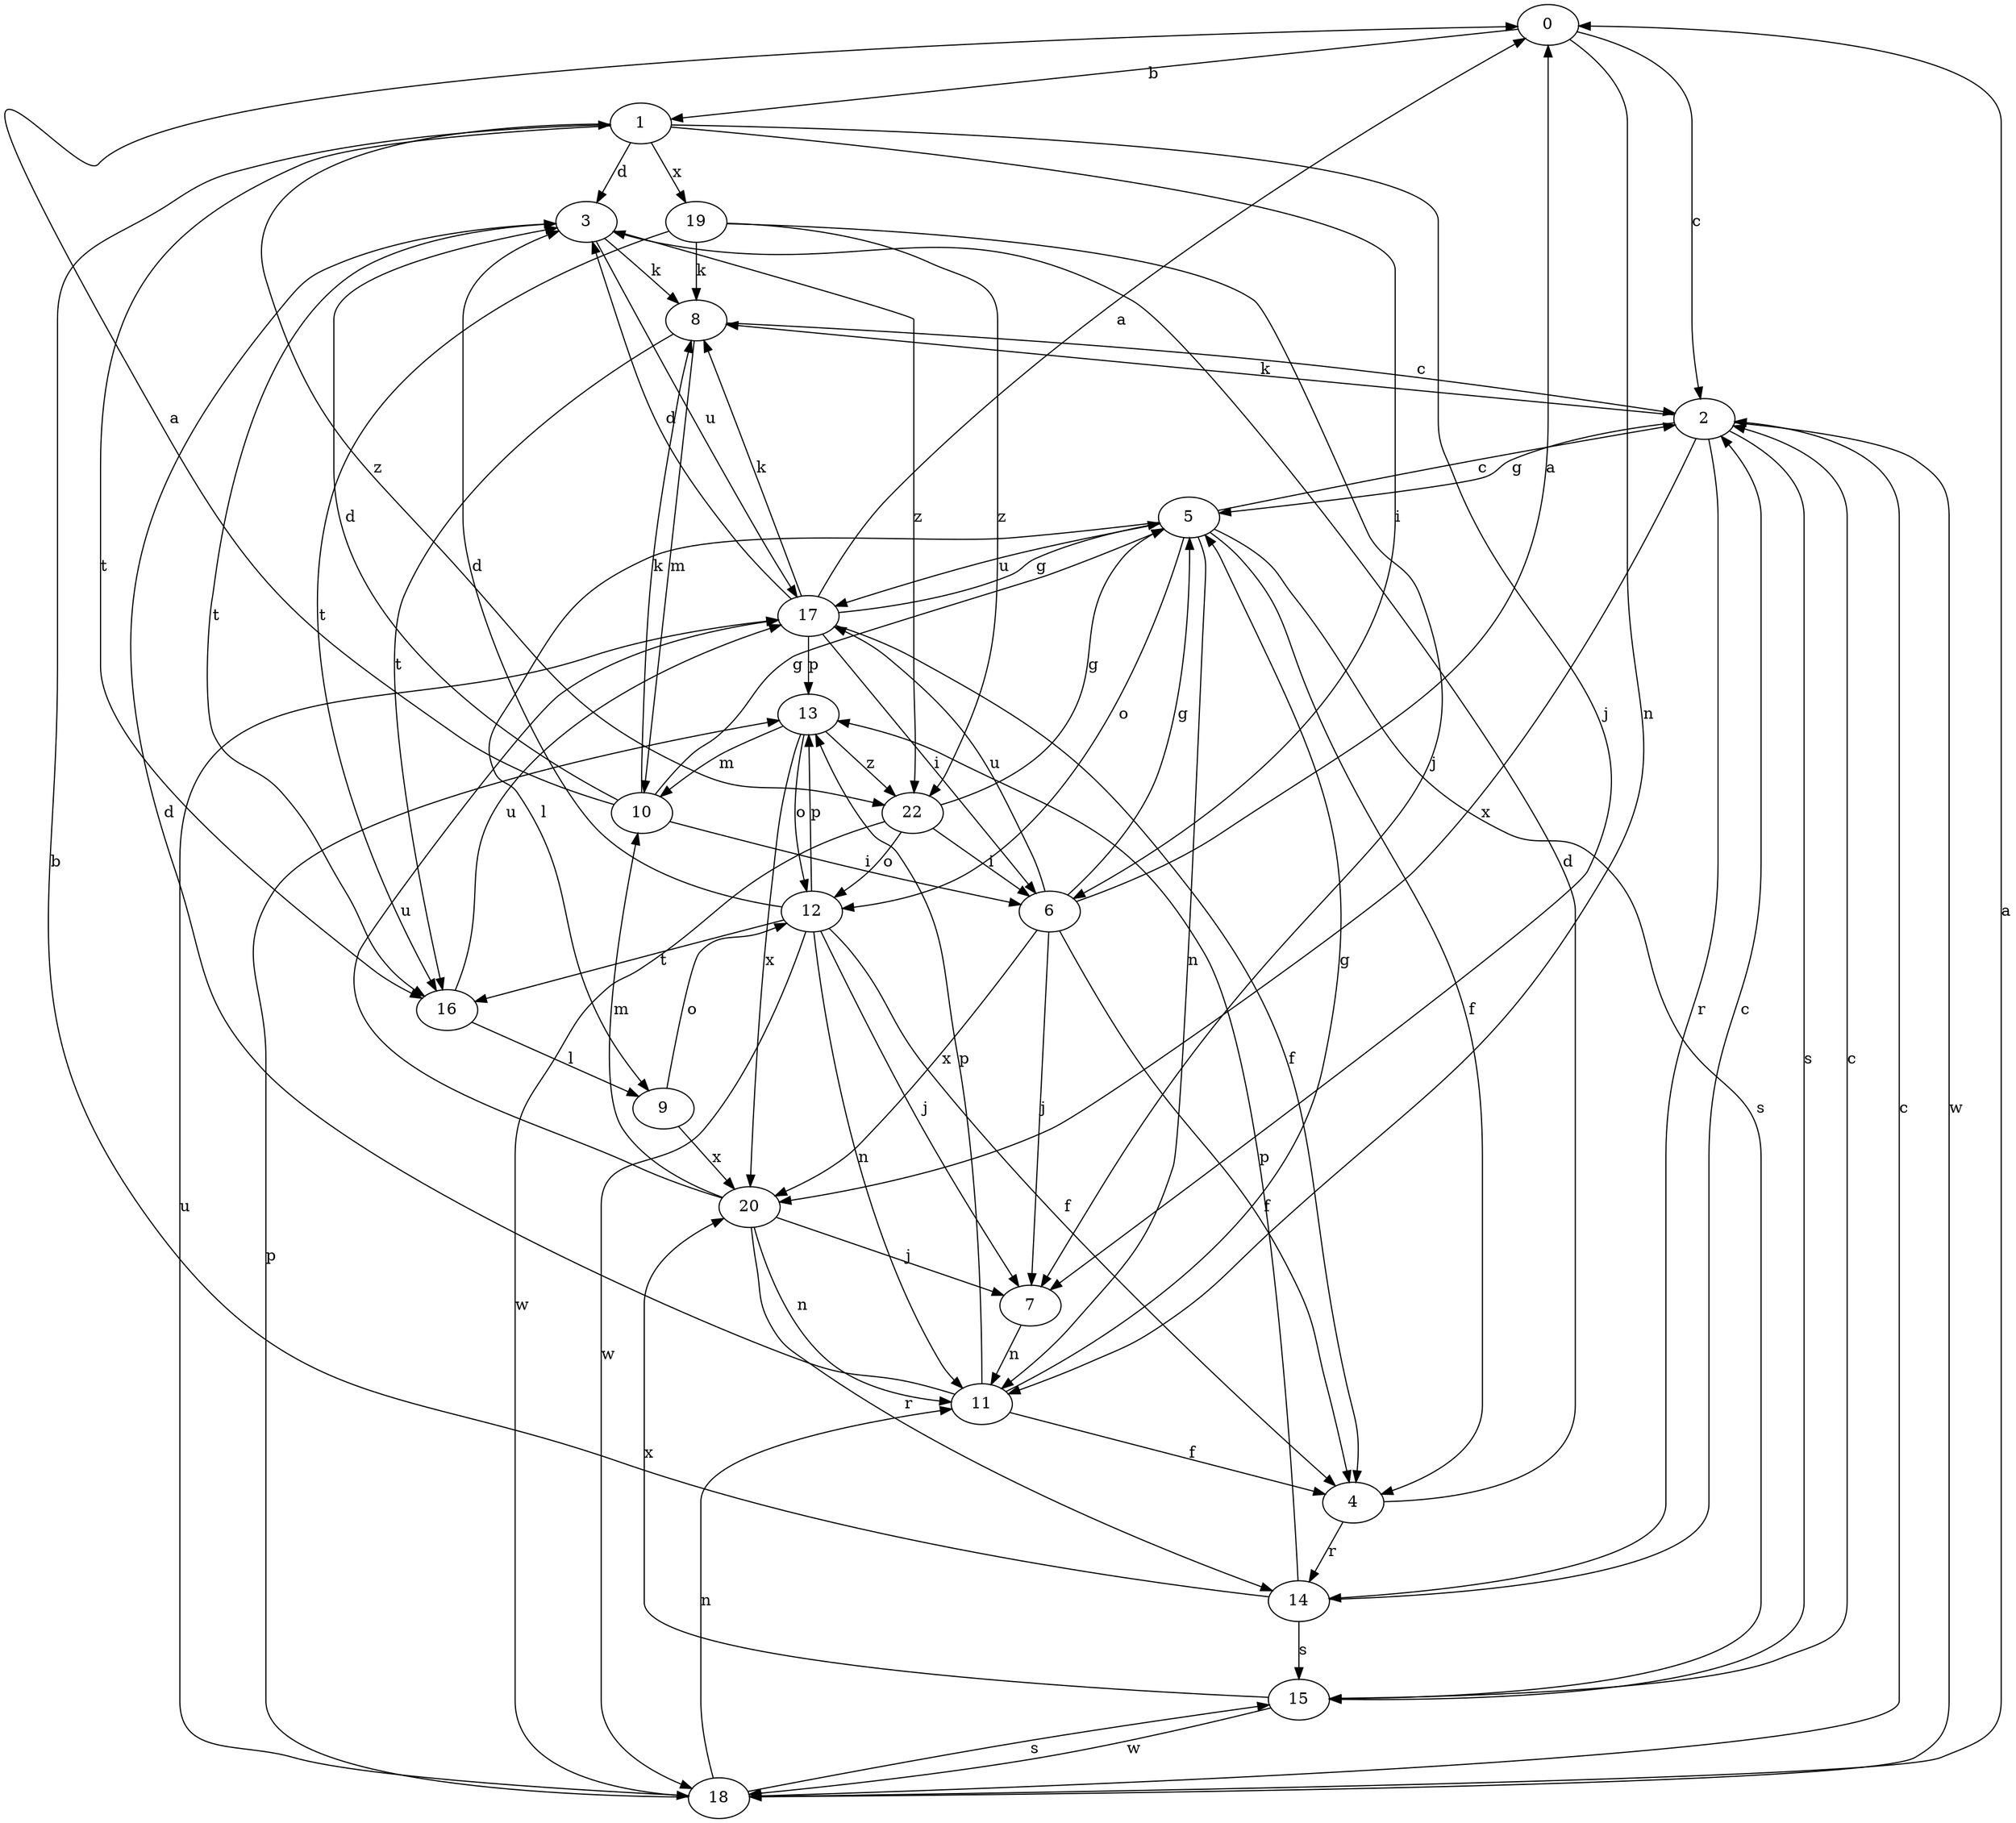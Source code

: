strict digraph  {
0;
1;
2;
3;
4;
5;
6;
7;
8;
9;
10;
11;
12;
13;
14;
15;
16;
17;
18;
19;
20;
22;
0 -> 1  [label=b];
0 -> 2  [label=c];
0 -> 11  [label=n];
1 -> 3  [label=d];
1 -> 6  [label=i];
1 -> 7  [label=j];
1 -> 16  [label=t];
1 -> 19  [label=x];
1 -> 22  [label=z];
2 -> 5  [label=g];
2 -> 8  [label=k];
2 -> 14  [label=r];
2 -> 15  [label=s];
2 -> 18  [label=w];
2 -> 20  [label=x];
3 -> 8  [label=k];
3 -> 16  [label=t];
3 -> 17  [label=u];
3 -> 22  [label=z];
4 -> 3  [label=d];
4 -> 14  [label=r];
5 -> 2  [label=c];
5 -> 4  [label=f];
5 -> 9  [label=l];
5 -> 11  [label=n];
5 -> 12  [label=o];
5 -> 15  [label=s];
5 -> 17  [label=u];
6 -> 0  [label=a];
6 -> 4  [label=f];
6 -> 5  [label=g];
6 -> 7  [label=j];
6 -> 17  [label=u];
6 -> 20  [label=x];
7 -> 11  [label=n];
8 -> 2  [label=c];
8 -> 10  [label=m];
8 -> 16  [label=t];
9 -> 12  [label=o];
9 -> 20  [label=x];
10 -> 0  [label=a];
10 -> 3  [label=d];
10 -> 5  [label=g];
10 -> 6  [label=i];
10 -> 8  [label=k];
11 -> 3  [label=d];
11 -> 4  [label=f];
11 -> 5  [label=g];
11 -> 13  [label=p];
12 -> 3  [label=d];
12 -> 4  [label=f];
12 -> 7  [label=j];
12 -> 11  [label=n];
12 -> 13  [label=p];
12 -> 16  [label=t];
12 -> 18  [label=w];
13 -> 10  [label=m];
13 -> 12  [label=o];
13 -> 20  [label=x];
13 -> 22  [label=z];
14 -> 1  [label=b];
14 -> 2  [label=c];
14 -> 13  [label=p];
14 -> 15  [label=s];
15 -> 2  [label=c];
15 -> 18  [label=w];
15 -> 20  [label=x];
16 -> 9  [label=l];
16 -> 17  [label=u];
17 -> 0  [label=a];
17 -> 3  [label=d];
17 -> 4  [label=f];
17 -> 5  [label=g];
17 -> 6  [label=i];
17 -> 8  [label=k];
17 -> 13  [label=p];
18 -> 0  [label=a];
18 -> 2  [label=c];
18 -> 11  [label=n];
18 -> 13  [label=p];
18 -> 15  [label=s];
18 -> 17  [label=u];
19 -> 7  [label=j];
19 -> 8  [label=k];
19 -> 16  [label=t];
19 -> 22  [label=z];
20 -> 7  [label=j];
20 -> 10  [label=m];
20 -> 11  [label=n];
20 -> 14  [label=r];
20 -> 17  [label=u];
22 -> 5  [label=g];
22 -> 6  [label=i];
22 -> 12  [label=o];
22 -> 18  [label=w];
}
